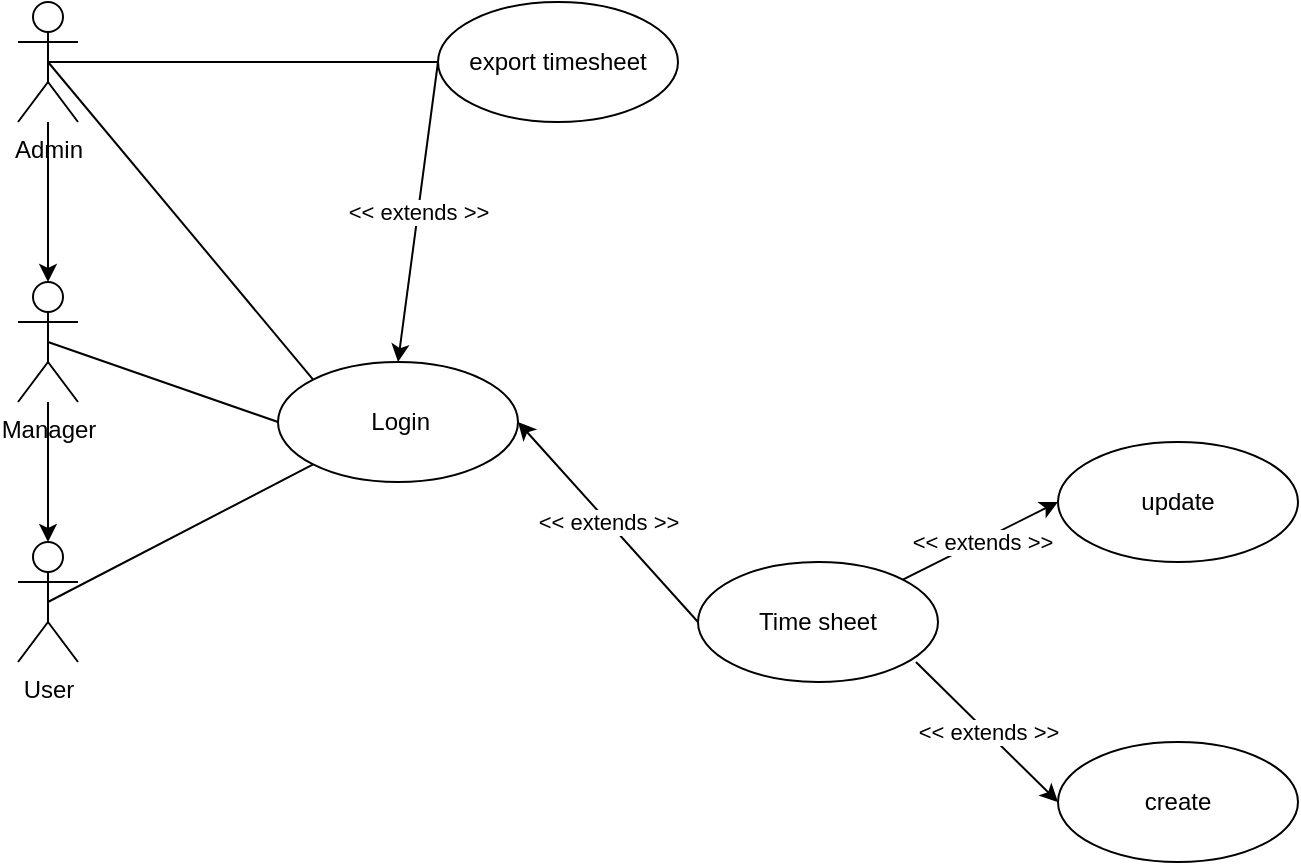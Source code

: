 <mxfile version="21.3.7" type="github">
  <diagram name="Page-1" id="LdEdi5w2XCYIneSj1d3m">
    <mxGraphModel dx="1379" dy="788" grid="1" gridSize="10" guides="1" tooltips="1" connect="1" arrows="1" fold="1" page="1" pageScale="1" pageWidth="850" pageHeight="1100" math="0" shadow="0">
      <root>
        <mxCell id="0" />
        <mxCell id="1" parent="0" />
        <mxCell id="igEghiyRJnkW4HHrUYsg-1" value="User&lt;br&gt;" style="shape=umlActor;verticalLabelPosition=bottom;verticalAlign=top;html=1;outlineConnect=0;" parent="1" vertex="1">
          <mxGeometry x="120" y="280" width="30" height="60" as="geometry" />
        </mxCell>
        <mxCell id="igEghiyRJnkW4HHrUYsg-2" value="&amp;nbsp; &amp;nbsp; Login&lt;span style=&quot;white-space: pre;&quot;&gt;&#x9;&lt;/span&gt;" style="ellipse;whiteSpace=wrap;html=1;" parent="1" vertex="1">
          <mxGeometry x="250" y="190" width="120" height="60" as="geometry" />
        </mxCell>
        <mxCell id="igEghiyRJnkW4HHrUYsg-11" value="Time sheet" style="ellipse;whiteSpace=wrap;html=1;" parent="1" vertex="1">
          <mxGeometry x="460" y="290" width="120" height="60" as="geometry" />
        </mxCell>
        <mxCell id="igEghiyRJnkW4HHrUYsg-32" value="" style="edgeStyle=orthogonalEdgeStyle;rounded=0;orthogonalLoop=1;jettySize=auto;html=1;" parent="1" source="igEghiyRJnkW4HHrUYsg-30" target="igEghiyRJnkW4HHrUYsg-31" edge="1">
          <mxGeometry relative="1" as="geometry" />
        </mxCell>
        <mxCell id="igEghiyRJnkW4HHrUYsg-30" value="Admin" style="shape=umlActor;verticalLabelPosition=bottom;verticalAlign=top;html=1;outlineConnect=0;" parent="1" vertex="1">
          <mxGeometry x="120" y="10" width="30" height="60" as="geometry" />
        </mxCell>
        <mxCell id="igEghiyRJnkW4HHrUYsg-33" value="" style="edgeStyle=orthogonalEdgeStyle;rounded=0;orthogonalLoop=1;jettySize=auto;html=1;" parent="1" source="igEghiyRJnkW4HHrUYsg-31" target="igEghiyRJnkW4HHrUYsg-1" edge="1">
          <mxGeometry relative="1" as="geometry" />
        </mxCell>
        <mxCell id="igEghiyRJnkW4HHrUYsg-31" value="Manager&lt;br&gt;" style="shape=umlActor;verticalLabelPosition=bottom;verticalAlign=top;html=1;outlineConnect=0;" parent="1" vertex="1">
          <mxGeometry x="120" y="150" width="30" height="60" as="geometry" />
        </mxCell>
        <mxCell id="igEghiyRJnkW4HHrUYsg-34" value="export timesheet&lt;br&gt;" style="ellipse;whiteSpace=wrap;html=1;" parent="1" vertex="1">
          <mxGeometry x="330" y="10" width="120" height="60" as="geometry" />
        </mxCell>
        <mxCell id="igEghiyRJnkW4HHrUYsg-66" value="" style="endArrow=none;html=1;rounded=0;exitX=0.5;exitY=0.5;exitDx=0;exitDy=0;exitPerimeter=0;entryX=0;entryY=1;entryDx=0;entryDy=0;" parent="1" source="igEghiyRJnkW4HHrUYsg-1" target="igEghiyRJnkW4HHrUYsg-2" edge="1">
          <mxGeometry width="50" height="50" relative="1" as="geometry">
            <mxPoint x="400" y="410" as="sourcePoint" />
            <mxPoint x="450" y="360" as="targetPoint" />
          </mxGeometry>
        </mxCell>
        <mxCell id="igEghiyRJnkW4HHrUYsg-82" value="" style="endArrow=none;html=1;rounded=0;entryX=0;entryY=0;entryDx=0;entryDy=0;exitX=0.5;exitY=0.5;exitDx=0;exitDy=0;exitPerimeter=0;" parent="1" source="igEghiyRJnkW4HHrUYsg-30" target="igEghiyRJnkW4HHrUYsg-2" edge="1">
          <mxGeometry width="50" height="50" relative="1" as="geometry">
            <mxPoint x="510" y="330" as="sourcePoint" />
            <mxPoint x="560" y="280" as="targetPoint" />
          </mxGeometry>
        </mxCell>
        <mxCell id="VgVXxwW4Q_WarpLlW2KW-5" value="" style="endArrow=none;html=1;rounded=0;exitX=0.5;exitY=0.5;exitDx=0;exitDy=0;exitPerimeter=0;entryX=0;entryY=0.5;entryDx=0;entryDy=0;" edge="1" parent="1" source="igEghiyRJnkW4HHrUYsg-31" target="igEghiyRJnkW4HHrUYsg-2">
          <mxGeometry width="50" height="50" relative="1" as="geometry">
            <mxPoint x="400" y="310" as="sourcePoint" />
            <mxPoint x="450" y="260" as="targetPoint" />
          </mxGeometry>
        </mxCell>
        <mxCell id="VgVXxwW4Q_WarpLlW2KW-7" value="" style="endArrow=classic;html=1;rounded=0;entryX=1;entryY=0.5;entryDx=0;entryDy=0;exitX=0;exitY=0.5;exitDx=0;exitDy=0;" edge="1" parent="1" source="igEghiyRJnkW4HHrUYsg-11" target="igEghiyRJnkW4HHrUYsg-2">
          <mxGeometry relative="1" as="geometry">
            <mxPoint x="370" y="280" as="sourcePoint" />
            <mxPoint x="470" y="280" as="targetPoint" />
          </mxGeometry>
        </mxCell>
        <mxCell id="VgVXxwW4Q_WarpLlW2KW-8" value="&amp;lt;&amp;lt; extends &amp;gt;&amp;gt;" style="edgeLabel;resizable=0;html=1;align=center;verticalAlign=middle;" connectable="0" vertex="1" parent="VgVXxwW4Q_WarpLlW2KW-7">
          <mxGeometry relative="1" as="geometry" />
        </mxCell>
        <mxCell id="VgVXxwW4Q_WarpLlW2KW-9" value="" style="endArrow=none;html=1;rounded=0;exitX=0.5;exitY=0.5;exitDx=0;exitDy=0;exitPerimeter=0;entryX=0;entryY=0.5;entryDx=0;entryDy=0;" edge="1" parent="1" source="igEghiyRJnkW4HHrUYsg-30" target="igEghiyRJnkW4HHrUYsg-34">
          <mxGeometry width="50" height="50" relative="1" as="geometry">
            <mxPoint x="400" y="310" as="sourcePoint" />
            <mxPoint x="450" y="260" as="targetPoint" />
          </mxGeometry>
        </mxCell>
        <mxCell id="VgVXxwW4Q_WarpLlW2KW-13" value="" style="endArrow=classic;html=1;rounded=0;entryX=0.5;entryY=0;entryDx=0;entryDy=0;exitX=0;exitY=0.5;exitDx=0;exitDy=0;" edge="1" parent="1" source="igEghiyRJnkW4HHrUYsg-34" target="igEghiyRJnkW4HHrUYsg-2">
          <mxGeometry relative="1" as="geometry">
            <mxPoint x="470" y="260" as="sourcePoint" />
            <mxPoint x="370" y="260" as="targetPoint" />
          </mxGeometry>
        </mxCell>
        <mxCell id="VgVXxwW4Q_WarpLlW2KW-14" value="&amp;lt;&amp;lt; extends &amp;gt;&amp;gt;" style="edgeLabel;resizable=0;html=1;align=center;verticalAlign=middle;" connectable="0" vertex="1" parent="VgVXxwW4Q_WarpLlW2KW-13">
          <mxGeometry relative="1" as="geometry" />
        </mxCell>
        <mxCell id="VgVXxwW4Q_WarpLlW2KW-15" value="create" style="ellipse;whiteSpace=wrap;html=1;" vertex="1" parent="1">
          <mxGeometry x="640" y="380" width="120" height="60" as="geometry" />
        </mxCell>
        <mxCell id="VgVXxwW4Q_WarpLlW2KW-16" value="update" style="ellipse;whiteSpace=wrap;html=1;" vertex="1" parent="1">
          <mxGeometry x="640" y="230" width="120" height="60" as="geometry" />
        </mxCell>
        <mxCell id="VgVXxwW4Q_WarpLlW2KW-19" value="" style="endArrow=classic;html=1;rounded=0;entryX=0;entryY=0.5;entryDx=0;entryDy=0;exitX=1;exitY=0;exitDx=0;exitDy=0;" edge="1" parent="1" source="igEghiyRJnkW4HHrUYsg-11" target="VgVXxwW4Q_WarpLlW2KW-16">
          <mxGeometry relative="1" as="geometry">
            <mxPoint x="470" y="330" as="sourcePoint" />
            <mxPoint x="370" y="260" as="targetPoint" />
          </mxGeometry>
        </mxCell>
        <mxCell id="VgVXxwW4Q_WarpLlW2KW-20" value="&amp;lt;&amp;lt; extends &amp;gt;&amp;gt;" style="edgeLabel;resizable=0;html=1;align=center;verticalAlign=middle;" connectable="0" vertex="1" parent="VgVXxwW4Q_WarpLlW2KW-19">
          <mxGeometry relative="1" as="geometry" />
        </mxCell>
        <mxCell id="VgVXxwW4Q_WarpLlW2KW-21" value="" style="endArrow=classic;html=1;rounded=0;entryX=0;entryY=0.5;entryDx=0;entryDy=0;exitX=0.908;exitY=0.833;exitDx=0;exitDy=0;exitPerimeter=0;" edge="1" parent="1" source="igEghiyRJnkW4HHrUYsg-11" target="VgVXxwW4Q_WarpLlW2KW-15">
          <mxGeometry relative="1" as="geometry">
            <mxPoint x="572" y="309" as="sourcePoint" />
            <mxPoint x="650" y="270" as="targetPoint" />
          </mxGeometry>
        </mxCell>
        <mxCell id="VgVXxwW4Q_WarpLlW2KW-22" value="&amp;lt;&amp;lt; extends &amp;gt;&amp;gt;" style="edgeLabel;resizable=0;html=1;align=center;verticalAlign=middle;" connectable="0" vertex="1" parent="VgVXxwW4Q_WarpLlW2KW-21">
          <mxGeometry relative="1" as="geometry" />
        </mxCell>
      </root>
    </mxGraphModel>
  </diagram>
</mxfile>
